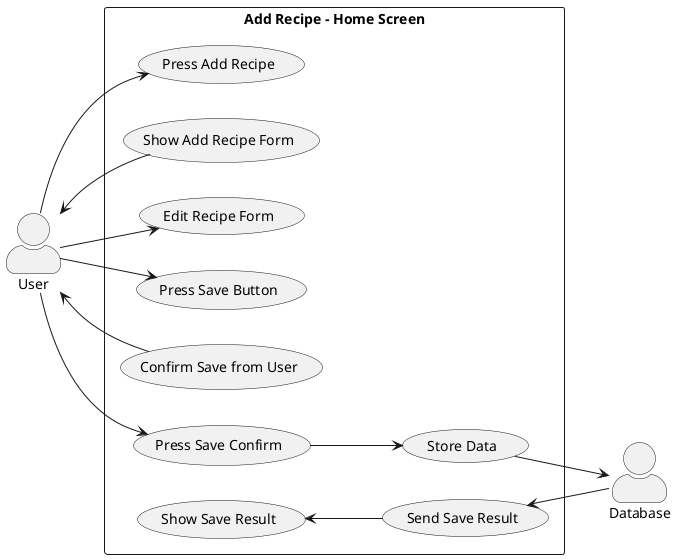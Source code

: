 @startuml AddItemUseCase
' Pantry Planner Add Recipe use case.'

left to right direction
skinparam actorStyle awesome
skinparam packageStyle rectangle

actor User
actor Database

rectangle "Add Recipe - Home Screen"{
    usecase "Press Add Recipe" as addButton
    usecase "Show Add Recipe Form" as showForm
    usecase "Edit Recipe Form" as editForm
    usecase "Press Save Button" as saveButton
    usecase "Confirm Save from User" as confSave
    usecase "Press Save Confirm" as saveConf
    usecase "Store Data" as saveData
    usecase "Send Save Result" as sendResult
    usecase "Show Save Result" as showResult
}

User --> addButton
User <-- showForm
User --> editForm
User --> saveButton
User <-- confSave
User --> saveConf
saveConf --> saveData
saveData --> Database
sendResult <-- Database
showResult <-- sendResult

@enduml

